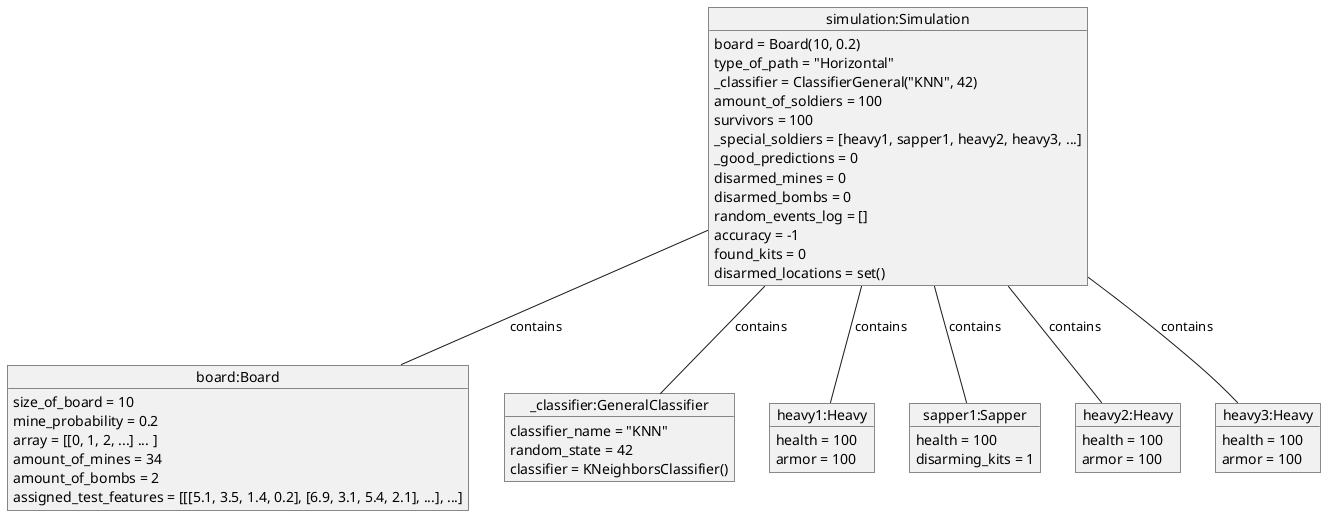 @startuml
'https://plantuml.com/object-diagram


object "board:Board" as BoardInstance {
size_of_board = 10
mine_probability = 0.2
array = [[0, 1, 2, ...] ... ]
amount_of_mines = 34
amount_of_bombs = 2
assigned_test_features = [[[5.1, 3.5, 1.4, 0.2], [6.9, 3.1, 5.4, 2.1], ...], ...]
}
object "_classifier:GeneralClassifier" as GeneralClassifierInstance {
classifier_name = "KNN"
random_state = 42
classifier = KNeighborsClassifier()
}
object "simulation:Simulation" as SimulationInstance {
board = Board(10, 0.2)
type_of_path = "Horizontal"
_classifier = ClassifierGeneral("KNN", 42)
amount_of_soldiers = 100
survivors = 100
_special_soldiers = [heavy1, sapper1, heavy2, heavy3, ...]
_good_predictions = 0
disarmed_mines = 0
disarmed_bombs = 0
random_events_log = []
accuracy = -1
found_kits = 0
disarmed_locations = set()
}

object "heavy1:Heavy" as Heavy1Instance {
health = 100
armor = 100
}
object "sapper1:Sapper" as Sapper1Instance {
health = 100
disarming_kits = 1
}
object "heavy2:Heavy" as Heavy2Instance {
health = 100
armor = 100
}
object "heavy3:Heavy" as Heavy3Instance {
health = 100
armor = 100
}

' Relacje pomiędzy obiektami
SimulationInstance -- BoardInstance : contains
SimulationInstance -- GeneralClassifierInstance : contains
SimulationInstance -- Heavy1Instance : contains
SimulationInstance -- Sapper1Instance : contains
SimulationInstance -- Heavy2Instance : contains
SimulationInstance -- Heavy3Instance : contains



@enduml
